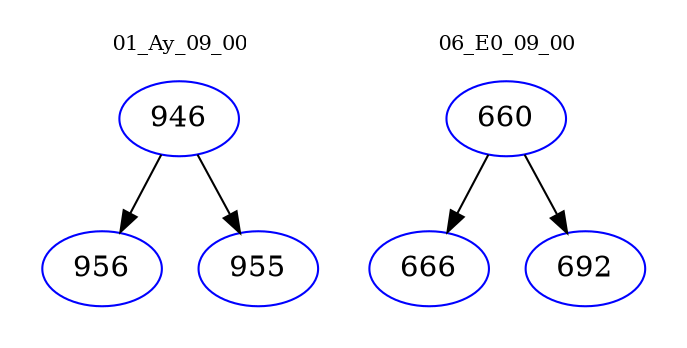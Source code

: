 digraph{
subgraph cluster_0 {
color = white
label = "01_Ay_09_00";
fontsize=10;
T0_946 [label="946", color="blue"]
T0_946 -> T0_956 [color="black"]
T0_956 [label="956", color="blue"]
T0_946 -> T0_955 [color="black"]
T0_955 [label="955", color="blue"]
}
subgraph cluster_1 {
color = white
label = "06_E0_09_00";
fontsize=10;
T1_660 [label="660", color="blue"]
T1_660 -> T1_666 [color="black"]
T1_666 [label="666", color="blue"]
T1_660 -> T1_692 [color="black"]
T1_692 [label="692", color="blue"]
}
}
